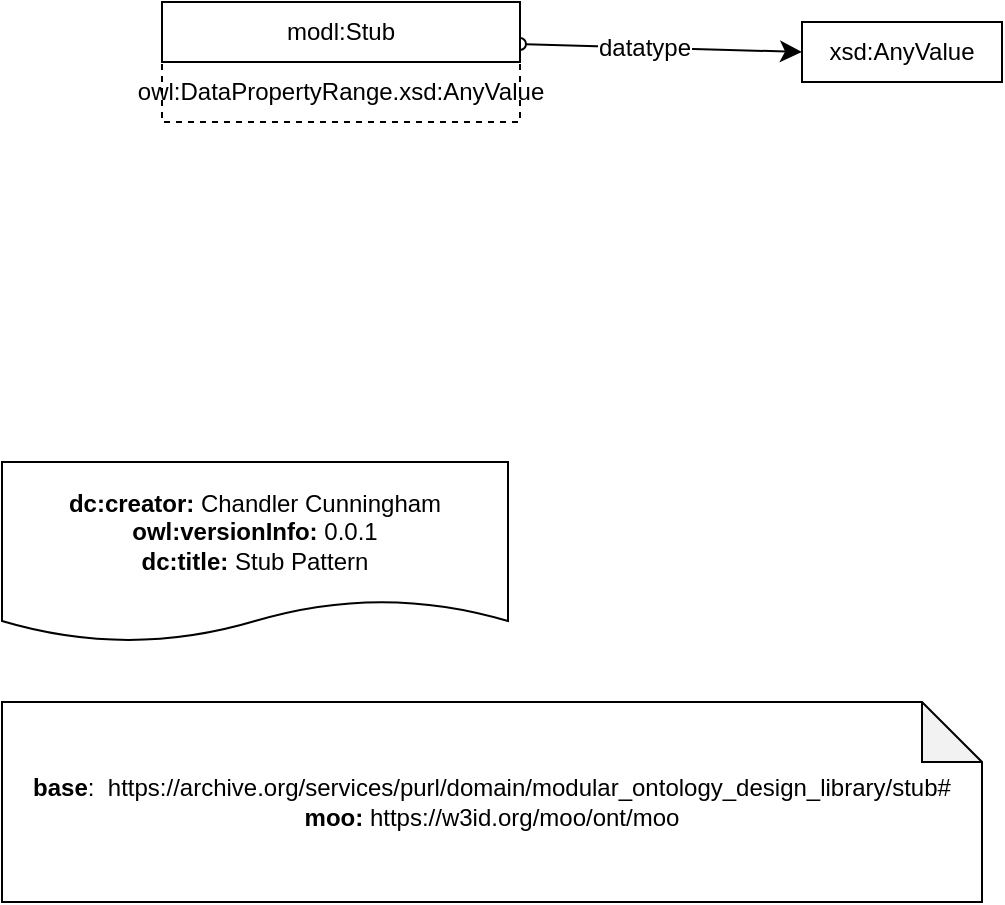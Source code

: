 <mxfile>
    <diagram id="-KCejfMuLb_AWP1D4qFl" name="Page-1">
        <mxGraphModel dx="2073" dy="807" grid="1" gridSize="10" guides="1" tooltips="1" connect="1" arrows="1" fold="1" page="1" pageScale="1" pageWidth="850" pageHeight="1100" math="0" shadow="0">
            <root>
                <mxCell id="0"/>
                <mxCell id="1" parent="0"/>
                <mxCell id="4" value="&lt;div&gt;&lt;div&gt;&lt;b&gt;base&lt;/b&gt;:&amp;nbsp;&amp;nbsp;https://archive.org/services/purl/domain/modular_ontology_design_library/stub#&lt;/div&gt;&lt;div&gt;&lt;b&gt;moo:&lt;/b&gt;&amp;nbsp;https://w3id.org/moo/ont/moo&lt;/div&gt;&lt;/div&gt;" style="shape=note;whiteSpace=wrap;html=1;backgroundOutline=1;darkOpacity=0.05;" vertex="1" parent="1">
                    <mxGeometry x="-120" y="550" width="490" height="100" as="geometry"/>
                </mxCell>
                <mxCell id="5" value="&lt;div&gt;&lt;b&gt;dc:creator:&lt;/b&gt;&amp;nbsp;Chandler Cunningham&lt;/div&gt;&lt;div&gt;&lt;b&gt;owl:versionInfo:&lt;/b&gt; 0.0.1&lt;/div&gt;&lt;div&gt;&lt;b&gt;dc:title:&lt;/b&gt; Stub Pattern&lt;/div&gt;" style="shape=document;whiteSpace=wrap;html=1;boundedLbl=1;labelBackgroundColor=#ffffff;strokeColor=#000000;fontSize=12;fontColor=#000000;size=0.233;" vertex="1" parent="1">
                    <mxGeometry x="-120" y="430" width="253" height="90" as="geometry"/>
                </mxCell>
                <mxCell id="6" value="xsd:AnyValue" style="rounded=0;whiteSpace=wrap;html=1;snapToPoint=1;points=[[0.1,0],[0.2,0],[0.3,0],[0.4,0],[0.5,0],[0.6,0],[0.7,0],[0.8,0],[0.9,0],[0,0.1],[0,0.3],[0,0.5],[0,0.7],[0,0.9],[0.1,1],[0.2,1],[0.3,1],[0.4,1],[0.5,1],[0.6,1],[0.7,1],[0.8,1],[0.9,1],[1,0.1],[1,0.3],[1,0.5],[1,0.7],[1,0.9]];" vertex="1" parent="1">
                    <mxGeometry x="280" y="210" width="100" height="30" as="geometry"/>
                </mxCell>
                <mxCell id="8" value="" style="endArrow=classic;html=1;exitX=1;exitY=0.7;exitDx=0;exitDy=0;entryX=0;entryY=0.5;entryDx=0;entryDy=0;endSize=8;startArrow=oval;startFill=0;arcSize=0;" edge="1" source="11" target="6" parent="1">
                    <mxGeometry width="50" height="50" relative="1" as="geometry">
                        <mxPoint x="180" y="355" as="sourcePoint"/>
                        <mxPoint x="272.0" y="458.33" as="targetPoint"/>
                    </mxGeometry>
                </mxCell>
                <mxCell id="9" value="datatype" style="text;html=1;align=center;verticalAlign=middle;resizable=0;points=[];labelBackgroundColor=#ffffff;" vertex="1" connectable="0" parent="8">
                    <mxGeometry x="-0.127" relative="1" as="geometry">
                        <mxPoint as="offset"/>
                    </mxGeometry>
                </mxCell>
                <mxCell id="10" value="owl:DataPropertyRange.xsd:AnyValue" style="rounded=0;whiteSpace=wrap;html=1;snapToPoint=1;points=[[0.1,0],[0.2,0],[0.3,0],[0.4,0],[0.5,0],[0.6,0],[0.7,0],[0.8,0],[0.9,0],[0,0.1],[0,0.3],[0,0.5],[0,0.7],[0,0.9],[0.1,1],[0.2,1],[0.3,1],[0.4,1],[0.5,1],[0.6,1],[0.7,1],[0.8,1],[0.9,1],[1,0.1],[1,0.3],[1,0.5],[1,0.7],[1,0.9]];dashed=1;" vertex="1" parent="1">
                    <mxGeometry x="-40" y="230.0" width="179" height="30" as="geometry"/>
                </mxCell>
                <mxCell id="11" value="modl:Stub" style="rounded=0;whiteSpace=wrap;html=1;snapToPoint=1;points=[[0.1,0],[0.2,0],[0.3,0],[0.4,0],[0.5,0],[0.6,0],[0.7,0],[0.8,0],[0.9,0],[0,0.1],[0,0.3],[0,0.5],[0,0.7],[0,0.9],[0.1,1],[0.2,1],[0.3,1],[0.4,1],[0.5,1],[0.6,1],[0.7,1],[0.8,1],[0.9,1],[1,0.1],[1,0.3],[1,0.5],[1,0.7],[1,0.9]];" vertex="1" parent="1">
                    <mxGeometry x="-40" y="200.0" width="179" height="30" as="geometry"/>
                </mxCell>
            </root>
        </mxGraphModel>
    </diagram>
</mxfile>